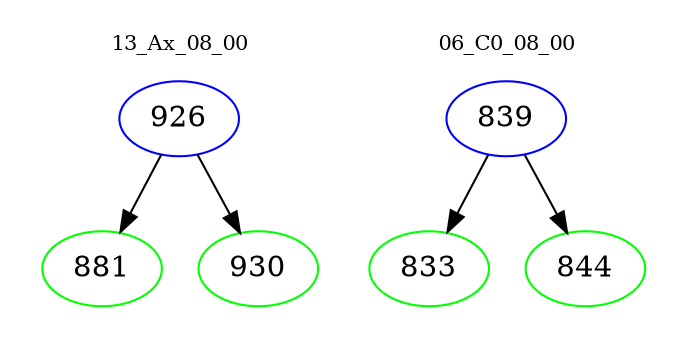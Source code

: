 digraph{
subgraph cluster_0 {
color = white
label = "13_Ax_08_00";
fontsize=10;
T0_926 [label="926", color="blue"]
T0_926 -> T0_881 [color="black"]
T0_881 [label="881", color="green"]
T0_926 -> T0_930 [color="black"]
T0_930 [label="930", color="green"]
}
subgraph cluster_1 {
color = white
label = "06_C0_08_00";
fontsize=10;
T1_839 [label="839", color="blue"]
T1_839 -> T1_833 [color="black"]
T1_833 [label="833", color="green"]
T1_839 -> T1_844 [color="black"]
T1_844 [label="844", color="green"]
}
}
